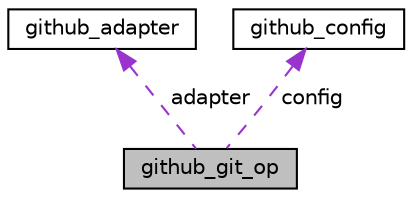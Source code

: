 digraph "github_git_op"
{
 // LATEX_PDF_SIZE
  edge [fontname="Helvetica",fontsize="10",labelfontname="Helvetica",labelfontsize="10"];
  node [fontname="Helvetica",fontsize="10",shape=record];
  Node1 [label="github_git_op",height=0.2,width=0.4,color="black", fillcolor="grey75", style="filled", fontcolor="black",tooltip=" "];
  Node2 -> Node1 [dir="back",color="darkorchid3",fontsize="10",style="dashed",label=" adapter" ,fontname="Helvetica"];
  Node2 [label="github_adapter",height=0.2,width=0.4,color="black", fillcolor="white", style="filled",URL="$structgithub__adapter.html",tooltip=" "];
  Node3 -> Node1 [dir="back",color="darkorchid3",fontsize="10",style="dashed",label=" config" ,fontname="Helvetica"];
  Node3 [label="github_config",height=0.2,width=0.4,color="black", fillcolor="white", style="filled",URL="$structgithub__config.html",tooltip=" "];
}
